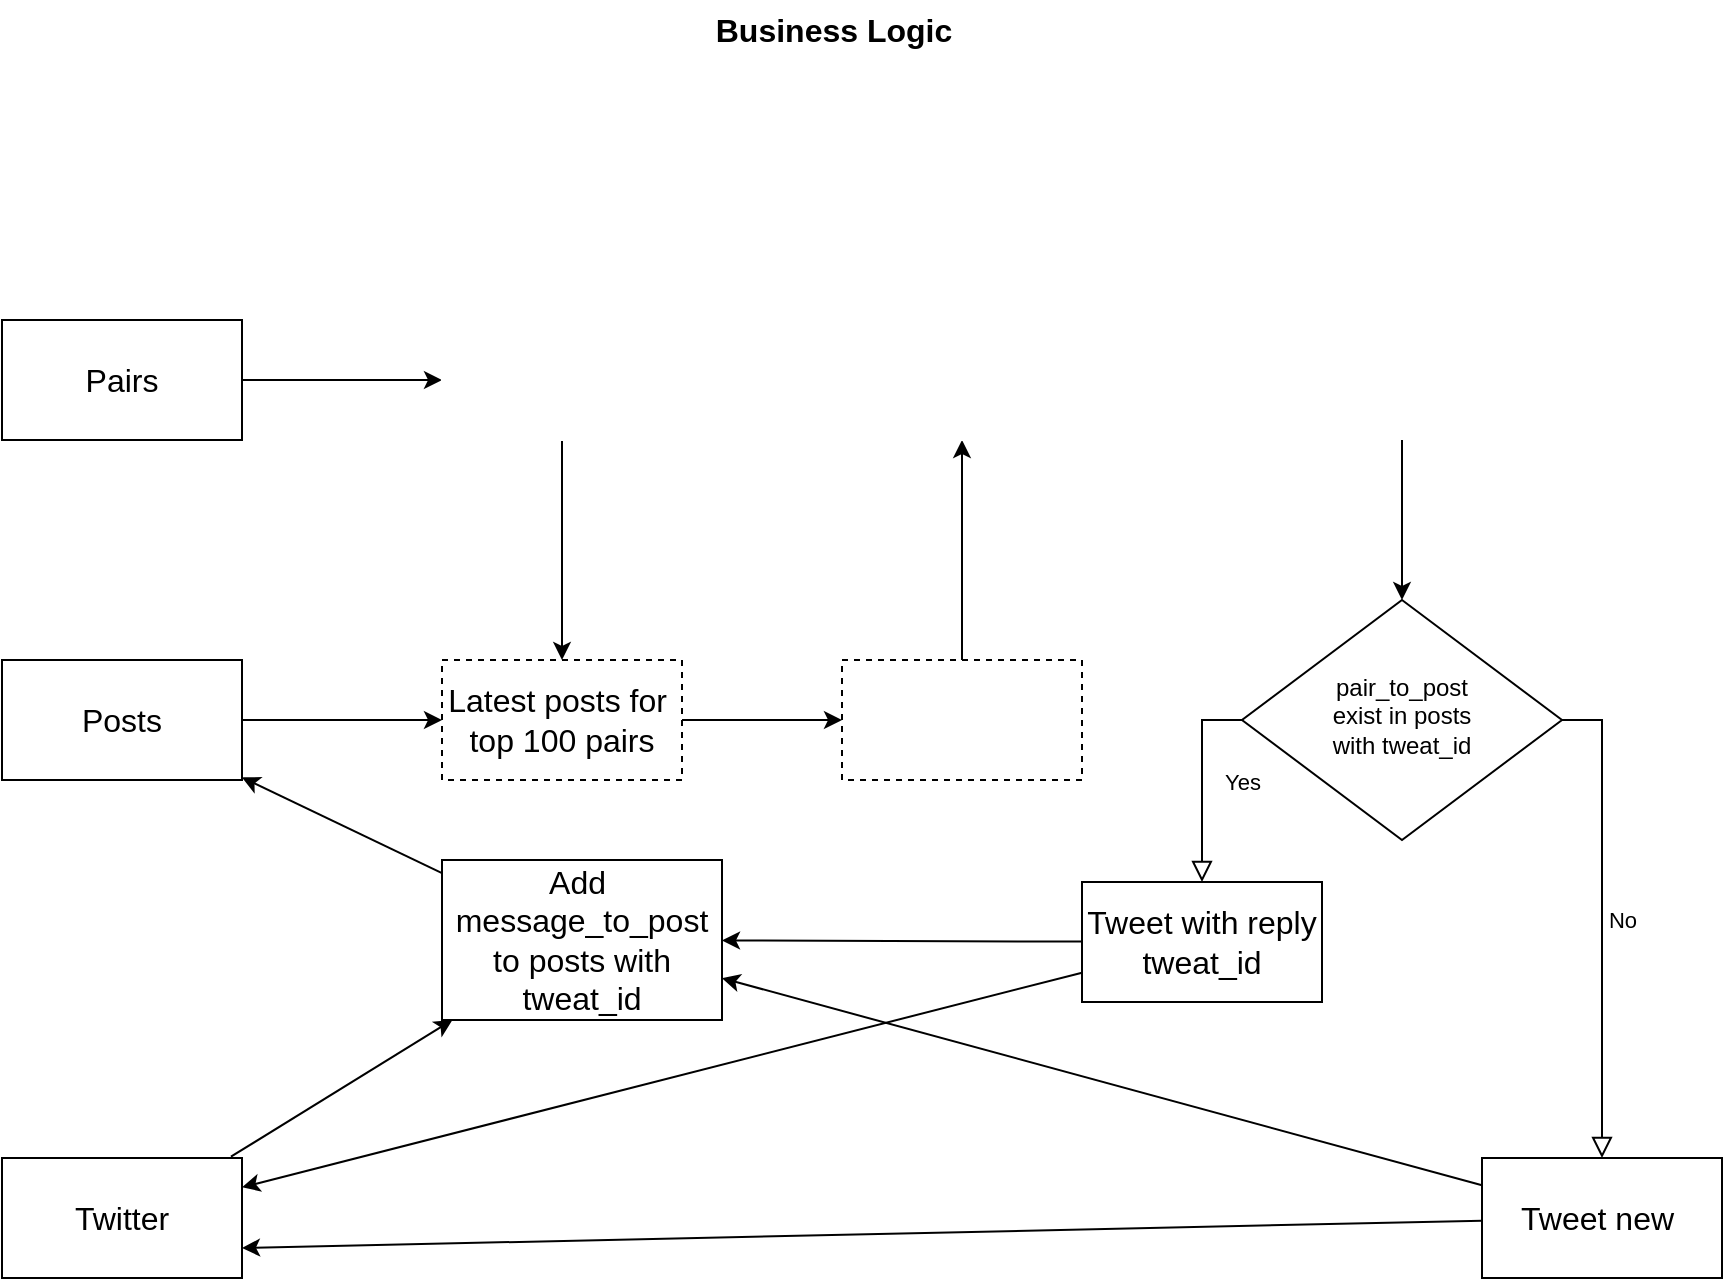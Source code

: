 <mxfile version="20.7.4" type="device"><diagram id="C5RBs43oDa-KdzZeNtuy" name="Page-1"><mxGraphModel dx="1728" dy="950" grid="1" gridSize="10" guides="1" tooltips="1" connect="1" arrows="1" fold="1" page="1" pageScale="1" pageWidth="1169" pageHeight="827" math="0" shadow="0"><root><mxCell id="WIyWlLk6GJQsqaUBKTNV-0"/><mxCell id="WIyWlLk6GJQsqaUBKTNV-1" parent="WIyWlLk6GJQsqaUBKTNV-0"/><mxCell id="EgNqi7W5J_Mv3dNVJN8r-0" value="Business Logic" style="text;strokeColor=none;align=center;fillColor=none;html=1;verticalAlign=middle;whiteSpace=wrap;rounded=0;fontStyle=1;fontSize=16;" parent="WIyWlLk6GJQsqaUBKTNV-1" vertex="1"><mxGeometry x="420" y="40" width="270" height="30" as="geometry"/></mxCell><mxCell id="EgNqi7W5J_Mv3dNVJN8r-9" value="" style="edgeStyle=orthogonalEdgeStyle;rounded=0;orthogonalLoop=1;jettySize=auto;html=1;fontSize=16;" parent="WIyWlLk6GJQsqaUBKTNV-1" source="EgNqi7W5J_Mv3dNVJN8r-1" target="EgNqi7W5J_Mv3dNVJN8r-5" edge="1"><mxGeometry relative="1" as="geometry"/></mxCell><mxCell id="EgNqi7W5J_Mv3dNVJN8r-1" value="Pairs" style="rounded=0;whiteSpace=wrap;html=1;fontSize=16;" parent="WIyWlLk6GJQsqaUBKTNV-1" vertex="1"><mxGeometry x="139" y="200" width="120" height="60" as="geometry"/></mxCell><mxCell id="EgNqi7W5J_Mv3dNVJN8r-8" value="" style="edgeStyle=orthogonalEdgeStyle;rounded=0;orthogonalLoop=1;jettySize=auto;html=1;fontSize=16;" parent="WIyWlLk6GJQsqaUBKTNV-1" source="EgNqi7W5J_Mv3dNVJN8r-3" target="EgNqi7W5J_Mv3dNVJN8r-6" edge="1"><mxGeometry relative="1" as="geometry"/></mxCell><mxCell id="EgNqi7W5J_Mv3dNVJN8r-3" value="Posts" style="rounded=0;whiteSpace=wrap;html=1;fontSize=16;" parent="WIyWlLk6GJQsqaUBKTNV-1" vertex="1"><mxGeometry x="139" y="370" width="120" height="60" as="geometry"/></mxCell><mxCell id="EgNqi7W5J_Mv3dNVJN8r-4" value="Twitter" style="rounded=0;whiteSpace=wrap;html=1;fontSize=16;" parent="WIyWlLk6GJQsqaUBKTNV-1" vertex="1"><mxGeometry x="139" y="619" width="120" height="60" as="geometry"/></mxCell><mxCell id="EgNqi7W5J_Mv3dNVJN8r-7" value="" style="edgeStyle=orthogonalEdgeStyle;rounded=0;orthogonalLoop=1;jettySize=auto;html=1;fontSize=16;" parent="WIyWlLk6GJQsqaUBKTNV-1" source="EgNqi7W5J_Mv3dNVJN8r-5" target="EgNqi7W5J_Mv3dNVJN8r-6" edge="1"><mxGeometry relative="1" as="geometry"/></mxCell><mxCell id="EgNqi7W5J_Mv3dNVJN8r-5" value="Top 100 pairs &lt;br&gt;by volume&lt;br&gt;(top_pairs)" style="rounded=0;whiteSpace=wrap;html=1;fontSize=16;fillColor=none;fontColor=#ffffff;strokeColor=#FFFFFF;" parent="WIyWlLk6GJQsqaUBKTNV-1" vertex="1"><mxGeometry x="359" y="200" width="120" height="60" as="geometry"/></mxCell><mxCell id="EgNqi7W5J_Mv3dNVJN8r-11" value="" style="edgeStyle=orthogonalEdgeStyle;rounded=0;orthogonalLoop=1;jettySize=auto;html=1;fontSize=16;" parent="WIyWlLk6GJQsqaUBKTNV-1" source="EgNqi7W5J_Mv3dNVJN8r-6" target="EgNqi7W5J_Mv3dNVJN8r-10" edge="1"><mxGeometry relative="1" as="geometry"/></mxCell><mxCell id="EgNqi7W5J_Mv3dNVJN8r-6" value="Latest posts for&amp;nbsp;&lt;br&gt;top 100 pairs" style="rounded=0;whiteSpace=wrap;html=1;fontSize=16;dashed=1;" parent="WIyWlLk6GJQsqaUBKTNV-1" vertex="1"><mxGeometry x="359" y="370" width="120" height="60" as="geometry"/></mxCell><mxCell id="EgNqi7W5J_Mv3dNVJN8r-13" value="" style="edgeStyle=orthogonalEdgeStyle;rounded=0;orthogonalLoop=1;jettySize=auto;html=1;fontSize=16;" parent="WIyWlLk6GJQsqaUBKTNV-1" source="EgNqi7W5J_Mv3dNVJN8r-10" target="EgNqi7W5J_Mv3dNVJN8r-12" edge="1"><mxGeometry relative="1" as="geometry"/></mxCell><mxCell id="EgNqi7W5J_Mv3dNVJN8r-10" value="Oldest post" style="rounded=0;whiteSpace=wrap;html=1;fontSize=16;fillColor=none;fontColor=#ffffff;strokeColor=default;dashed=1;" parent="WIyWlLk6GJQsqaUBKTNV-1" vertex="1"><mxGeometry x="559" y="370" width="120" height="60" as="geometry"/></mxCell><mxCell id="EgNqi7W5J_Mv3dNVJN8r-15" value="" style="edgeStyle=orthogonalEdgeStyle;rounded=0;orthogonalLoop=1;jettySize=auto;html=1;fontSize=16;strokeColor=#FFFFFF;" parent="WIyWlLk6GJQsqaUBKTNV-1" source="EgNqi7W5J_Mv3dNVJN8r-12" edge="1"><mxGeometry relative="1" as="geometry"><mxPoint x="759" y="230.0" as="targetPoint"/></mxGeometry></mxCell><mxCell id="EgNqi7W5J_Mv3dNVJN8r-12" value="Selected pair&lt;br&gt;(pair_to_post)" style="rounded=0;whiteSpace=wrap;html=1;fontSize=16;fillColor=none;fontColor=#ffffff;strokeColor=#FFFFFF;" parent="WIyWlLk6GJQsqaUBKTNV-1" vertex="1"><mxGeometry x="559" y="200" width="120" height="60" as="geometry"/></mxCell><mxCell id="EgNqi7W5J_Mv3dNVJN8r-16" value="Top 5 + others by volume&amp;nbsp; (message_to_post)" style="whiteSpace=wrap;html=1;fontSize=16;rounded=0;fillColor=none;fontColor=#ffffff;strokeColor=#FFFFFF;" parent="WIyWlLk6GJQsqaUBKTNV-1" vertex="1"><mxGeometry x="759" y="200" width="160" height="60" as="geometry"/></mxCell><mxCell id="6wdAiFJIo78B6bP1foOZ-5" value="Add&amp;nbsp; message_to_post&lt;br&gt;to posts with tweat_id" style="rounded=0;whiteSpace=wrap;html=1;fontSize=16;" parent="WIyWlLk6GJQsqaUBKTNV-1" vertex="1"><mxGeometry x="359" y="470" width="140" height="80" as="geometry"/></mxCell><mxCell id="6wdAiFJIo78B6bP1foOZ-8" value="Yes" style="rounded=0;html=1;jettySize=auto;orthogonalLoop=1;fontSize=11;endArrow=block;endFill=0;endSize=8;strokeWidth=1;shadow=0;labelBackgroundColor=none;edgeStyle=orthogonalEdgeStyle;exitX=0;exitY=0.5;exitDx=0;exitDy=0;" parent="WIyWlLk6GJQsqaUBKTNV-1" source="6wdAiFJIo78B6bP1foOZ-10" target="6wdAiFJIo78B6bP1foOZ-12" edge="1"><mxGeometry y="20" relative="1" as="geometry"><mxPoint as="offset"/><mxPoint x="839" y="480" as="targetPoint"/></mxGeometry></mxCell><mxCell id="6wdAiFJIo78B6bP1foOZ-9" value="No" style="edgeStyle=orthogonalEdgeStyle;rounded=0;html=1;jettySize=auto;orthogonalLoop=1;fontSize=11;endArrow=block;endFill=0;endSize=8;strokeWidth=1;shadow=0;labelBackgroundColor=none;exitX=1;exitY=0.5;exitDx=0;exitDy=0;" parent="WIyWlLk6GJQsqaUBKTNV-1" source="6wdAiFJIo78B6bP1foOZ-10" target="6wdAiFJIo78B6bP1foOZ-13" edge="1"><mxGeometry y="10" relative="1" as="geometry"><mxPoint as="offset"/><mxPoint x="939" y="400" as="targetPoint"/></mxGeometry></mxCell><mxCell id="6wdAiFJIo78B6bP1foOZ-10" value="pair_to_post &lt;br&gt;exist in posts &lt;br&gt;with tweat_id" style="rhombus;whiteSpace=wrap;html=1;shadow=0;fontFamily=Helvetica;fontSize=12;align=center;strokeWidth=1;spacing=6;spacingTop=-4;" parent="WIyWlLk6GJQsqaUBKTNV-1" vertex="1"><mxGeometry x="759" y="340" width="160" height="120" as="geometry"/></mxCell><mxCell id="6wdAiFJIo78B6bP1foOZ-11" value="" style="rounded=0;orthogonalLoop=1;jettySize=auto;html=1;fontSize=16;" parent="WIyWlLk6GJQsqaUBKTNV-1" source="EgNqi7W5J_Mv3dNVJN8r-16" target="6wdAiFJIo78B6bP1foOZ-10" edge="1"><mxGeometry relative="1" as="geometry"><mxPoint x="769" y="240" as="targetPoint"/><mxPoint x="689" y="240" as="sourcePoint"/></mxGeometry></mxCell><mxCell id="6wdAiFJIo78B6bP1foOZ-22" style="edgeStyle=none;rounded=0;orthogonalLoop=1;jettySize=auto;html=1;" parent="WIyWlLk6GJQsqaUBKTNV-1" source="6wdAiFJIo78B6bP1foOZ-12" target="6wdAiFJIo78B6bP1foOZ-5" edge="1"><mxGeometry relative="1" as="geometry"/></mxCell><mxCell id="6wdAiFJIo78B6bP1foOZ-12" value="Tweet with reply&lt;br&gt;tweat_id" style="rounded=0;whiteSpace=wrap;html=1;fontSize=16;" parent="WIyWlLk6GJQsqaUBKTNV-1" vertex="1"><mxGeometry x="679" y="481" width="120" height="60" as="geometry"/></mxCell><mxCell id="6wdAiFJIo78B6bP1foOZ-21" style="edgeStyle=none;rounded=0;orthogonalLoop=1;jettySize=auto;html=1;" parent="WIyWlLk6GJQsqaUBKTNV-1" source="6wdAiFJIo78B6bP1foOZ-13" target="6wdAiFJIo78B6bP1foOZ-5" edge="1"><mxGeometry relative="1" as="geometry"/></mxCell><mxCell id="6wdAiFJIo78B6bP1foOZ-13" value="Tweet new&amp;nbsp;" style="rounded=0;whiteSpace=wrap;html=1;fontSize=16;" parent="WIyWlLk6GJQsqaUBKTNV-1" vertex="1"><mxGeometry x="879" y="619" width="120" height="60" as="geometry"/></mxCell><mxCell id="6wdAiFJIo78B6bP1foOZ-16" style="edgeStyle=none;rounded=0;orthogonalLoop=1;jettySize=auto;html=1;exitX=1;exitY=0.25;exitDx=0;exitDy=0;" parent="WIyWlLk6GJQsqaUBKTNV-1" source="6wdAiFJIo78B6bP1foOZ-12" target="6wdAiFJIo78B6bP1foOZ-12" edge="1"><mxGeometry relative="1" as="geometry"/></mxCell><mxCell id="AuYtGAlWg7zjKuFahnWR-0" style="edgeStyle=none;rounded=0;orthogonalLoop=1;jettySize=auto;html=1;" edge="1" parent="WIyWlLk6GJQsqaUBKTNV-1" source="6wdAiFJIo78B6bP1foOZ-12" target="EgNqi7W5J_Mv3dNVJN8r-4"><mxGeometry relative="1" as="geometry"><mxPoint x="689" y="518.8" as="sourcePoint"/><mxPoint x="519" y="512.567" as="targetPoint"/></mxGeometry></mxCell><mxCell id="AuYtGAlWg7zjKuFahnWR-1" style="edgeStyle=none;rounded=0;orthogonalLoop=1;jettySize=auto;html=1;entryX=1;entryY=0.75;entryDx=0;entryDy=0;" edge="1" parent="WIyWlLk6GJQsqaUBKTNV-1" source="6wdAiFJIo78B6bP1foOZ-13" target="EgNqi7W5J_Mv3dNVJN8r-4"><mxGeometry relative="1" as="geometry"><mxPoint x="889" y="641.12" as="sourcePoint"/><mxPoint x="519" y="530.86" as="targetPoint"/></mxGeometry></mxCell><mxCell id="AuYtGAlWg7zjKuFahnWR-2" value="" style="rounded=0;orthogonalLoop=1;jettySize=auto;html=1;fontSize=16;" edge="1" parent="WIyWlLk6GJQsqaUBKTNV-1" source="6wdAiFJIo78B6bP1foOZ-5" target="EgNqi7W5J_Mv3dNVJN8r-3"><mxGeometry relative="1" as="geometry"><mxPoint x="269" y="410" as="sourcePoint"/><mxPoint x="279" y="480" as="targetPoint"/></mxGeometry></mxCell><mxCell id="AuYtGAlWg7zjKuFahnWR-3" value="" style="rounded=0;orthogonalLoop=1;jettySize=auto;html=1;fontSize=16;exitX=0.954;exitY=-0.011;exitDx=0;exitDy=0;exitPerimeter=0;" edge="1" parent="WIyWlLk6GJQsqaUBKTNV-1" source="EgNqi7W5J_Mv3dNVJN8r-4" target="6wdAiFJIo78B6bP1foOZ-5"><mxGeometry relative="1" as="geometry"><mxPoint x="369" y="486.522" as="sourcePoint"/><mxPoint x="269" y="438.696" as="targetPoint"/></mxGeometry></mxCell></root></mxGraphModel></diagram></mxfile>